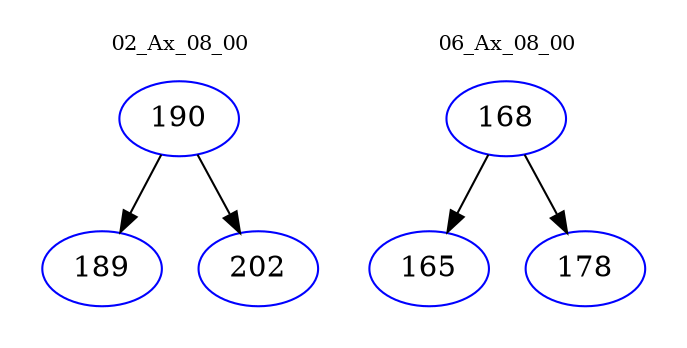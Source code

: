 digraph{
subgraph cluster_0 {
color = white
label = "02_Ax_08_00";
fontsize=10;
T0_190 [label="190", color="blue"]
T0_190 -> T0_189 [color="black"]
T0_189 [label="189", color="blue"]
T0_190 -> T0_202 [color="black"]
T0_202 [label="202", color="blue"]
}
subgraph cluster_1 {
color = white
label = "06_Ax_08_00";
fontsize=10;
T1_168 [label="168", color="blue"]
T1_168 -> T1_165 [color="black"]
T1_165 [label="165", color="blue"]
T1_168 -> T1_178 [color="black"]
T1_178 [label="178", color="blue"]
}
}
